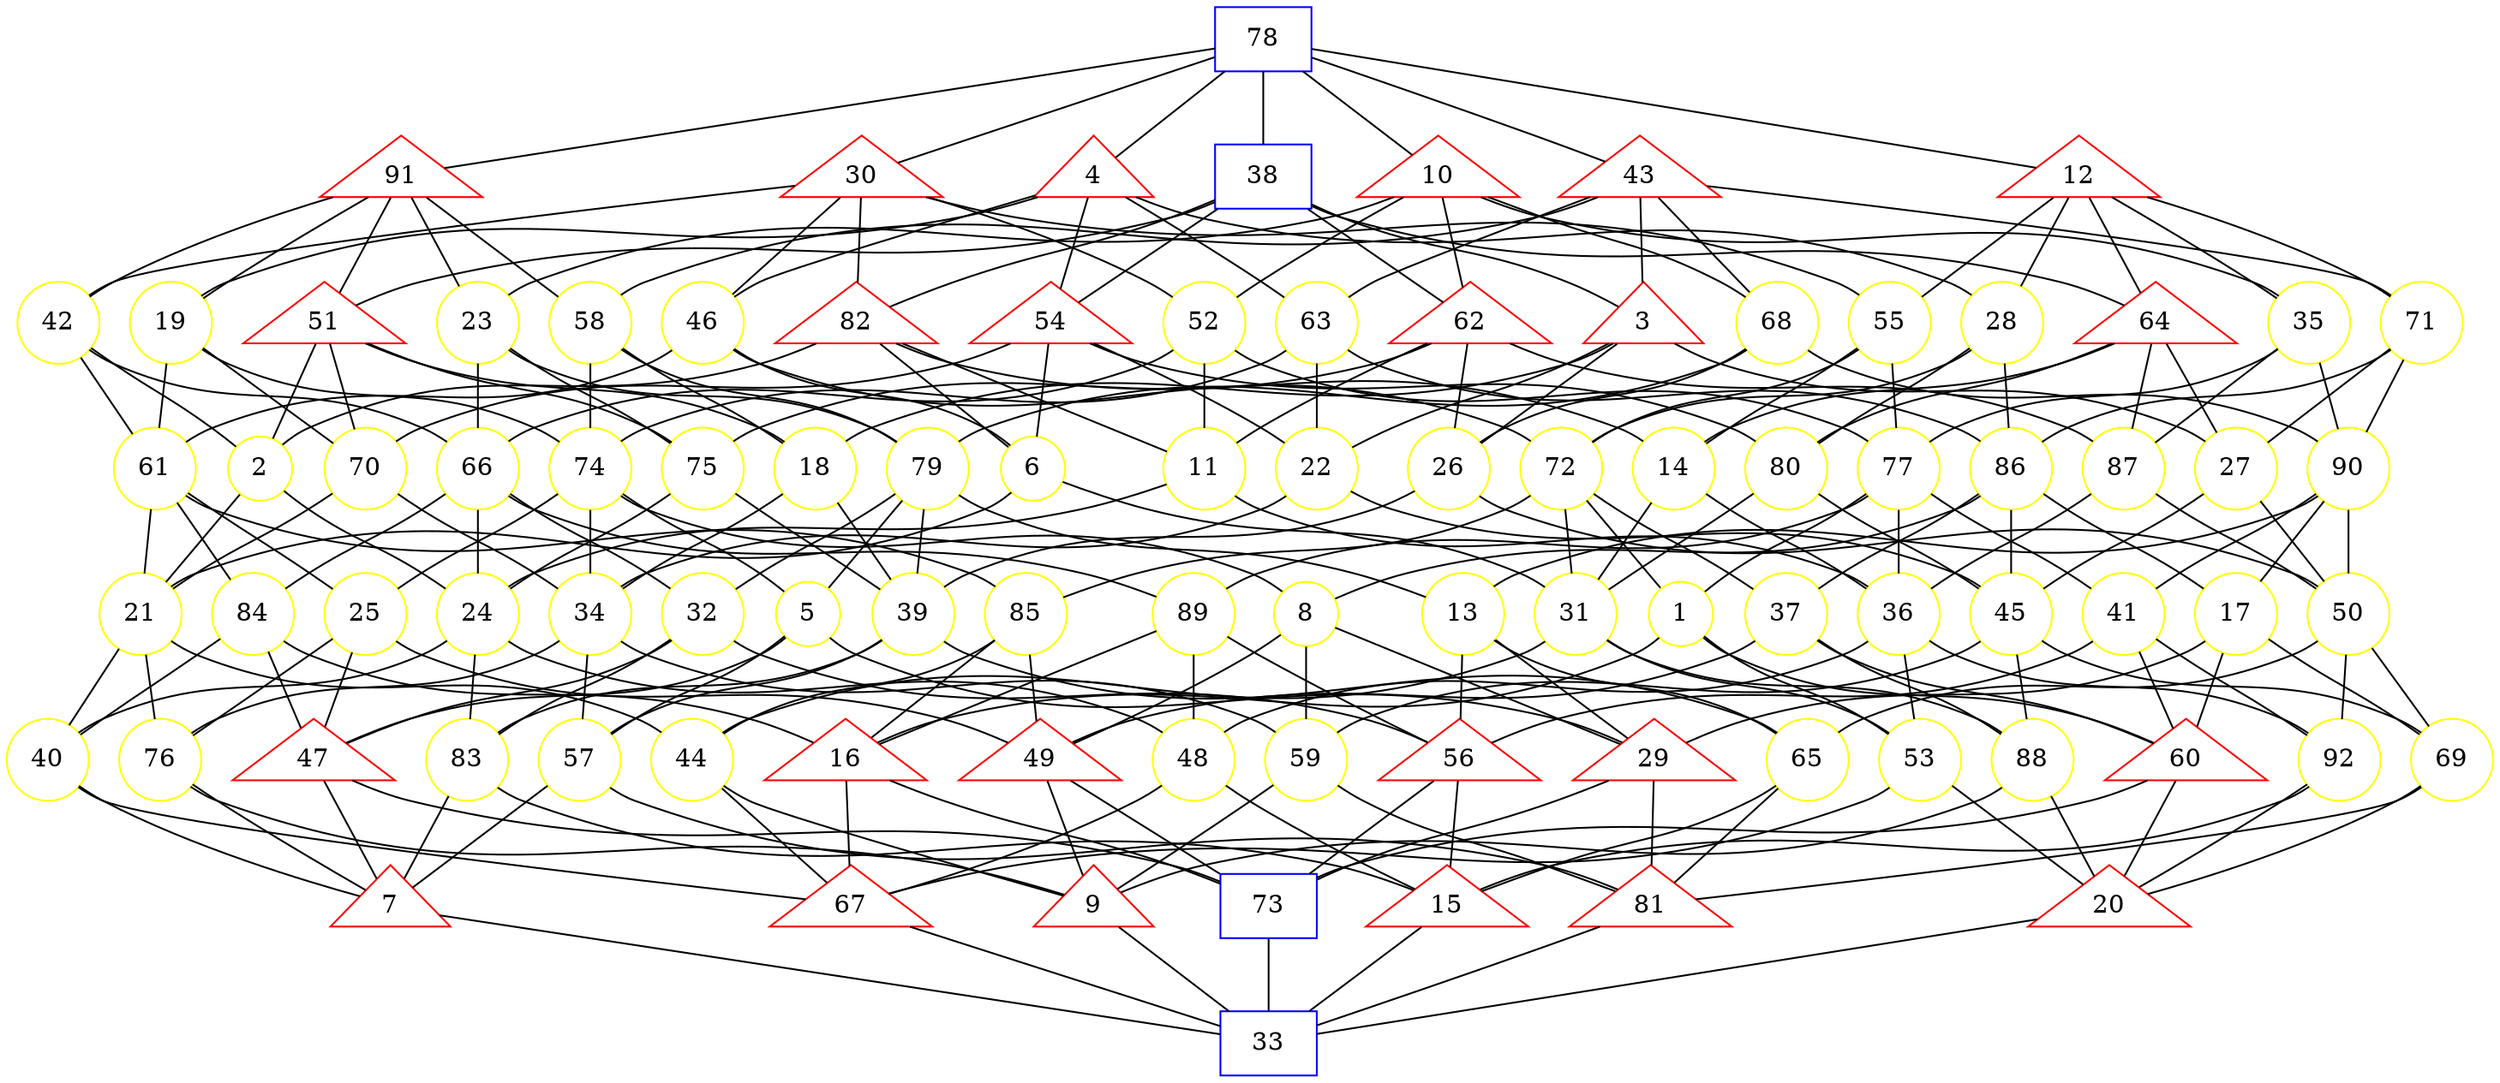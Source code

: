 strict graph G {
	node [shape=point, color=blue, shape=rectangle];
	{ 78 };
	{ rank=same 78 };
	node [shape=point, color=blue, shape=rectangle];
	{ 38 };
	node [shape=point, color=red, shape=triangle];
	{ 4 10 12 30 43 91 };
	{ rank=same 4 10 12 30 38 43 91 };
	node [shape=point, color=red, shape=triangle];
	{ 3 51 54 62 64 82 };
	node [shape=point, color=yellow, shape=circle];
	{ 19 23 28 35 42 46 52 55 58 63 68 71 };
	{ rank=same 3 19 23 28 35 42 46 51 52 54 55 58 62 63 64 68 71 82 };
	node [shape=point, color=yellow, shape=circle];
	{ 2 6 11 14 18 22 26 27 61 66 70 72 74 75 77 79 80 86 87 90 };
	{ rank=same 2 6 11 14 18 22 26 27 61 66 70 72 74 75 77 79 80 86 87 90 };
	node [shape=point, color=yellow, shape=circle];
	{ 1 5 8 13 17 21 24 25 31 32 34 36 37 39 41 45 50 84 85 89 };
	{ rank=same 1 5 8 13 17 21 24 25 31 32 34 36 37 39 41 45 50 84 85 89 };
	node [shape=point, color=red, shape=triangle];
	{ 16 29 47 49 56 60 };
	node [shape=point, color=yellow, shape=circle];
	{ 40 44 48 53 57 59 65 69 76 83 88 92 };
	{ rank=same 16 29 40 44 47 48 49 53 56 57 59 60 65 69 76 83 88 92 };
	node [shape=point, color=blue, shape=rectangle];
	{ 73 };
	node [shape=point, color=red, shape=triangle];
	{ 7 9 15 20 67 81 };
	{ rank=same 7 9 15 20 67 73 81 };
	node [shape=point, color=blue, shape=rectangle];
	{ 33 };
	{ rank=same 33 };
	1 -- {16 53 60 72 77};
	2 -- {21 24 42 51 82};
	3 -- {18 22 26 27 38 43};
	4 -- {19 28 46 54 63 78};
	5 -- {29 47 57 74 79};
	6 -- {21 31 46 54 82};
	7 -- {33 40 47 57 76 83};
	8 -- {29 49 59 74 86};
	9 -- {33 44 49 59 76 88};
	10 -- {23 35 52 62 68 78};
	11 -- {24 36 52 62 82};
	12 -- {28 35 55 64 71 78};
	13 -- {29 56 65 79 90};
	14 -- {31 36 55 64 82};
	15 -- {33 48 56 65 83 92};
	16 -- {1 67 73 84 85 89};
	17 -- {29 60 69 86 90};
	18 -- {3 34 39 51 58};
	19 -- {4 61 70 74 91};
	20 -- {33 53 60 69 88 92};
	21 -- {2 6 40 44 61 70 76};
	22 -- {3 34 45 54 63};
	23 -- {10 66 75 79 91};
	24 -- {2 11 40 48 66 75 83};
	25 -- {47 49 61 74 76};
	26 -- {3 39 50 62 68};
	27 -- {3 45 50 64 71};
	28 -- {4 12 72 80 86};
	29 -- {5 8 13 17 73 81};
	30 -- {42 46 52 55 78 82};
	31 -- {6 14 44 53 72 80 88};
	32 -- {47 56 66 79 83};
	33 -- {7 9 15 20 67 73 81};
	34 -- {18 22 57 59 70 74 76};
	35 -- {10 12 77 87 90};
	36 -- {11 14 48 53 77 87 92};
	37 -- {49 60 72 86 88};
	38 -- {3 51 54 62 64 78 82};
	39 -- {18 26 57 65 75 79 83};
	40 -- {7 21 24 67 84};
	41 -- {56 60 77 90 92};
	42 -- {2 30 61 66 91};
	43 -- {3 58 63 68 71 78};
	44 -- {9 21 31 67 85};
	45 -- {22 27 59 69 80 86 88};
	46 -- {4 6 30 61 72};
	47 -- {5 7 25 32 73 84};
	48 -- {15 24 36 67 89};
	49 -- {8 9 25 37 73 85};
	50 -- {26 27 65 69 87 90 92};
	51 -- {2 18 38 70 75 91};
	52 -- {10 11 30 66 77};
	53 -- {1 20 31 36 67};
	54 -- {4 6 22 38 70 80};
	55 -- {12 14 30 72 77};
	56 -- {13 15 32 41 73 89};
	57 -- {5 7 34 39 81};
	58 -- {18 43 74 79 91};
	59 -- {8 9 34 45 81};
	60 -- {1 17 20 37 41 73};
	61 -- {19 21 25 42 46 84 85};
	62 -- {10 11 26 38 75 87};
	63 -- {4 22 43 74 86};
	64 -- {12 14 27 38 80 87};
	65 -- {13 15 39 50 81};
	66 -- {23 24 32 42 52 84 89};
	67 -- {16 33 40 44 48 53};
	68 -- {10 26 43 79 90};
	69 -- {17 20 45 50 81};
	70 -- {19 21 34 51 54};
	71 -- {12 27 43 86 90};
	72 -- {1 28 31 37 46 55 85};
	73 -- {16 29 33 47 49 56 60};
	74 -- {5 8 19 25 34 58 63};
	75 -- {23 24 39 51 62};
	76 -- {7 9 21 25 34};
	77 -- {1 35 36 41 52 55 89};
	78 -- {4 10 12 30 38 43 91};
	79 -- {5 13 23 32 39 58 68};
	80 -- {28 31 45 54 64};
	81 -- {29 33 57 59 65 69};
	82 -- {2 6 11 14 30 38};
	83 -- {7 15 24 32 39};
	84 -- {16 40 47 61 66};
	85 -- {16 44 49 61 72};
	86 -- {8 17 28 37 45 63 71};
	87 -- {35 36 50 62 64};
	88 -- {9 20 31 37 45};
	89 -- {16 48 56 66 77};
	90 -- {13 17 35 41 50 68 71};
	91 -- {19 23 42 51 58 78};
	92 -- {15 20 36 41 50};
}